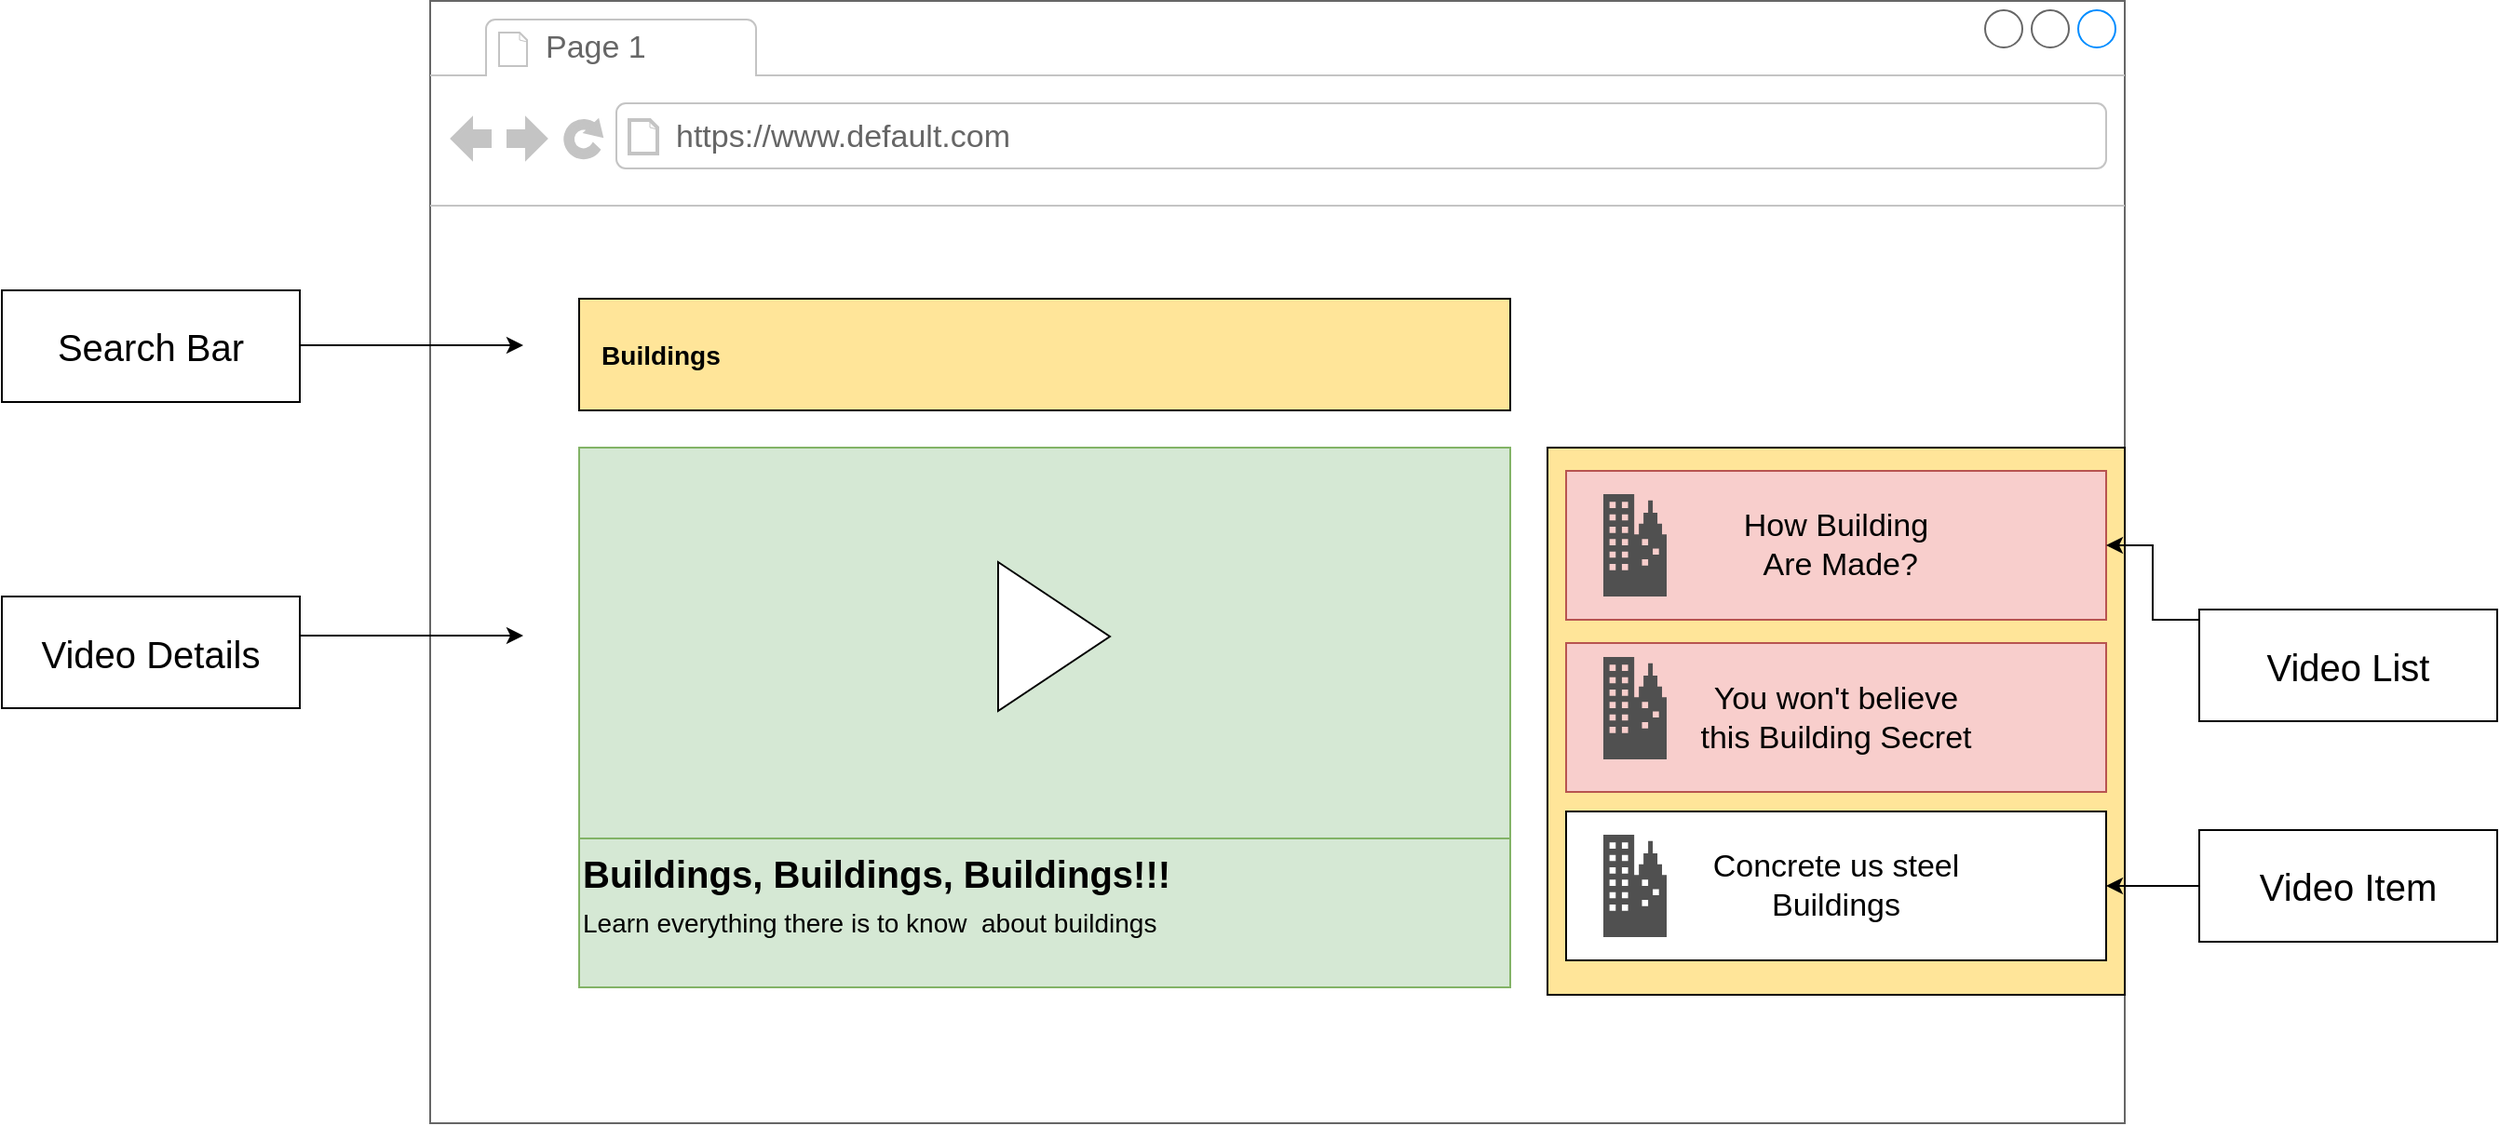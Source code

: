 <mxfile pages="1" version="11.2.5" type="device"><diagram name="Page-1" id="2cc2dc42-3aac-f2a9-1cec-7a8b7cbee084"><mxGraphModel dx="421" dy="1613" grid="1" gridSize="10" guides="1" tooltips="1" connect="1" arrows="1" fold="1" page="1" pageScale="1" pageWidth="1100" pageHeight="850" background="#ffffff" math="0" shadow="0"><root><mxCell id="0"/><mxCell id="1" parent="0"/><mxCell id="7026571954dc6520-1" value="" style="strokeWidth=1;shadow=0;dashed=0;align=center;html=1;shape=mxgraph.mockup.containers.browserWindow;rSize=0;fillColor=#ffffff;strokeColor=#666666;mainText=,;recursiveResize=0;rounded=0;labelBackgroundColor=none;fontFamily=Verdana;fontSize=12;fontColor=#000000;" parent="1" vertex="1"><mxGeometry x="260" y="-745.5" width="910" height="603" as="geometry"/></mxCell><mxCell id="UTQNfGXx7qFY-o2Mn0Yq-32" value="" style="rounded=0;whiteSpace=wrap;html=1;labelBackgroundColor=#FFE599;fillColor=#FFE599;fontSize=20;" vertex="1" parent="7026571954dc6520-1"><mxGeometry x="600" y="240" width="310" height="294" as="geometry"/></mxCell><mxCell id="7026571954dc6520-2" value="Page 1" style="strokeWidth=1;shadow=0;dashed=0;align=center;html=1;shape=mxgraph.mockup.containers.anchor;fontSize=17;fontColor=#666666;align=left;" parent="7026571954dc6520-1" vertex="1"><mxGeometry x="60" y="12" width="110" height="26" as="geometry"/></mxCell><mxCell id="7026571954dc6520-3" value="https://www.default.com" style="strokeWidth=1;shadow=0;dashed=0;align=center;html=1;shape=mxgraph.mockup.containers.anchor;rSize=0;fontSize=17;fontColor=#666666;align=left;" parent="7026571954dc6520-1" vertex="1"><mxGeometry x="130" y="60" width="250" height="26" as="geometry"/></mxCell><mxCell id="UTQNfGXx7qFY-o2Mn0Yq-9" value="&lt;h3&gt;&lt;span style=&quot;&quot;&gt;Buildings&lt;/span&gt;&lt;/h3&gt;" style="rounded=0;whiteSpace=wrap;html=1;align=left;margin-left:50;spacingLeft=10;fillColor=#FFE599;labelBackgroundColor=#FFE599;" vertex="1" parent="7026571954dc6520-1"><mxGeometry x="80" y="160" width="500" height="60" as="geometry"/></mxCell><mxCell id="UTQNfGXx7qFY-o2Mn0Yq-10" value="" style="rounded=0;whiteSpace=wrap;html=1;fillColor=#d5e8d4;strokeColor=#82b366;" vertex="1" parent="7026571954dc6520-1"><mxGeometry x="80" y="240" width="500" height="210" as="geometry"/></mxCell><mxCell id="UTQNfGXx7qFY-o2Mn0Yq-11" value="" style="triangle;whiteSpace=wrap;html=1;" vertex="1" parent="7026571954dc6520-1"><mxGeometry x="305" y="301.5" width="60" height="80" as="geometry"/></mxCell><mxCell id="UTQNfGXx7qFY-o2Mn0Yq-12" value="&lt;font style=&quot;font-size: 17px&quot;&gt;How Building&lt;br&gt;&amp;nbsp;Are Made?&lt;/font&gt;" style="rounded=0;whiteSpace=wrap;html=1;fillColor=#f8cecc;strokeColor=#b85450;" vertex="1" parent="7026571954dc6520-1"><mxGeometry x="610" y="252.5" width="290" height="80" as="geometry"/></mxCell><mxCell id="UTQNfGXx7qFY-o2Mn0Yq-16" value="" style="pointerEvents=1;shadow=0;dashed=0;html=1;strokeColor=none;fillColor=#505050;labelPosition=center;verticalLabelPosition=bottom;verticalAlign=top;outlineConnect=0;align=center;shape=mxgraph.office.concepts.on_premises;" vertex="1" parent="7026571954dc6520-1"><mxGeometry x="630" y="265" width="34" height="55" as="geometry"/></mxCell><mxCell id="UTQNfGXx7qFY-o2Mn0Yq-19" value="&lt;span style=&quot;font-size: 17px&quot;&gt;You won't believe &lt;br&gt;this Building Secret&lt;/span&gt;" style="rounded=0;whiteSpace=wrap;html=1;fillColor=#f8cecc;strokeColor=#b85450;" vertex="1" parent="7026571954dc6520-1"><mxGeometry x="610" y="345" width="290" height="80" as="geometry"/></mxCell><mxCell id="UTQNfGXx7qFY-o2Mn0Yq-20" value="" style="pointerEvents=1;shadow=0;dashed=0;html=1;strokeColor=none;fillColor=#505050;labelPosition=center;verticalLabelPosition=bottom;verticalAlign=top;outlineConnect=0;align=center;shape=mxgraph.office.concepts.on_premises;" vertex="1" parent="7026571954dc6520-1"><mxGeometry x="630" y="352.5" width="34" height="55" as="geometry"/></mxCell><mxCell id="UTQNfGXx7qFY-o2Mn0Yq-21" value="&lt;span style=&quot;font-size: 17px&quot;&gt;Concrete us steel &lt;br&gt;Buildings&lt;/span&gt;" style="rounded=0;whiteSpace=wrap;html=1;" vertex="1" parent="7026571954dc6520-1"><mxGeometry x="610" y="435.5" width="290" height="80" as="geometry"/></mxCell><mxCell id="UTQNfGXx7qFY-o2Mn0Yq-22" value="" style="pointerEvents=1;shadow=0;dashed=0;html=1;strokeColor=none;fillColor=#505050;labelPosition=center;verticalLabelPosition=bottom;verticalAlign=top;outlineConnect=0;align=center;shape=mxgraph.office.concepts.on_premises;" vertex="1" parent="7026571954dc6520-1"><mxGeometry x="630" y="448" width="34" height="55" as="geometry"/></mxCell><mxCell id="UTQNfGXx7qFY-o2Mn0Yq-23" value="&lt;b style=&quot;font-size: 20px&quot;&gt;Buildings, Buildings, Buildings!!!&lt;/b&gt;&lt;br style=&quot;font-size: 20px&quot;&gt;&lt;font style=&quot;font-size: 14px&quot;&gt;Learn everything there is to know&amp;nbsp; about buildings&lt;/font&gt;" style="rounded=0;whiteSpace=wrap;html=1;align=left;verticalAlign=top;fontSize=20;fillColor=#d5e8d4;strokeColor=#82b366;" vertex="1" parent="7026571954dc6520-1"><mxGeometry x="80" y="450" width="500" height="80" as="geometry"/></mxCell><mxCell id="UTQNfGXx7qFY-o2Mn0Yq-25" value="" style="endArrow=classic;html=1;fontSize=20;" edge="1" parent="1"><mxGeometry width="50" height="50" relative="1" as="geometry"><mxPoint x="190" y="-560.5" as="sourcePoint"/><mxPoint x="310" y="-560.5" as="targetPoint"/><Array as="points"><mxPoint x="230" y="-560.5"/></Array></mxGeometry></mxCell><mxCell id="UTQNfGXx7qFY-o2Mn0Yq-26" value="Search Bar" style="rounded=0;whiteSpace=wrap;html=1;fontSize=20;fillColor=#FFFFFF;" vertex="1" parent="1"><mxGeometry x="30" y="-590" width="160" height="60" as="geometry"/></mxCell><mxCell id="UTQNfGXx7qFY-o2Mn0Yq-27" value="Video Details" style="rounded=0;whiteSpace=wrap;html=1;fontSize=20;fillColor=#FFFFFF;" vertex="1" parent="1"><mxGeometry x="30" y="-425.5" width="160" height="60" as="geometry"/></mxCell><mxCell id="UTQNfGXx7qFY-o2Mn0Yq-29" value="" style="endArrow=classic;html=1;fontSize=20;" edge="1" parent="1"><mxGeometry width="50" height="50" relative="1" as="geometry"><mxPoint x="190" y="-404.5" as="sourcePoint"/><mxPoint x="310" y="-404.5" as="targetPoint"/><Array as="points"><mxPoint x="230" y="-404.5"/></Array></mxGeometry></mxCell><mxCell id="UTQNfGXx7qFY-o2Mn0Yq-31" value="" style="edgeStyle=orthogonalEdgeStyle;rounded=0;orthogonalLoop=1;jettySize=auto;html=1;fontSize=20;" edge="1" parent="1" source="UTQNfGXx7qFY-o2Mn0Yq-30" target="UTQNfGXx7qFY-o2Mn0Yq-12"><mxGeometry relative="1" as="geometry"><Array as="points"><mxPoint x="1185" y="-413"/><mxPoint x="1185" y="-453"/></Array></mxGeometry></mxCell><mxCell id="UTQNfGXx7qFY-o2Mn0Yq-30" value="Video List" style="rounded=0;whiteSpace=wrap;html=1;fontSize=20;fillColor=#FFFFFF;" vertex="1" parent="1"><mxGeometry x="1210" y="-418.5" width="160" height="60" as="geometry"/></mxCell><mxCell id="UTQNfGXx7qFY-o2Mn0Yq-35" value="" style="edgeStyle=orthogonalEdgeStyle;rounded=0;orthogonalLoop=1;jettySize=auto;html=1;fontSize=20;" edge="1" parent="1" source="UTQNfGXx7qFY-o2Mn0Yq-33" target="UTQNfGXx7qFY-o2Mn0Yq-21"><mxGeometry relative="1" as="geometry"/></mxCell><mxCell id="UTQNfGXx7qFY-o2Mn0Yq-33" value="Video Item" style="rounded=0;whiteSpace=wrap;html=1;fontSize=20;fillColor=#FFFFFF;" vertex="1" parent="1"><mxGeometry x="1210" y="-300" width="160" height="60" as="geometry"/></mxCell></root></mxGraphModel></diagram></mxfile>